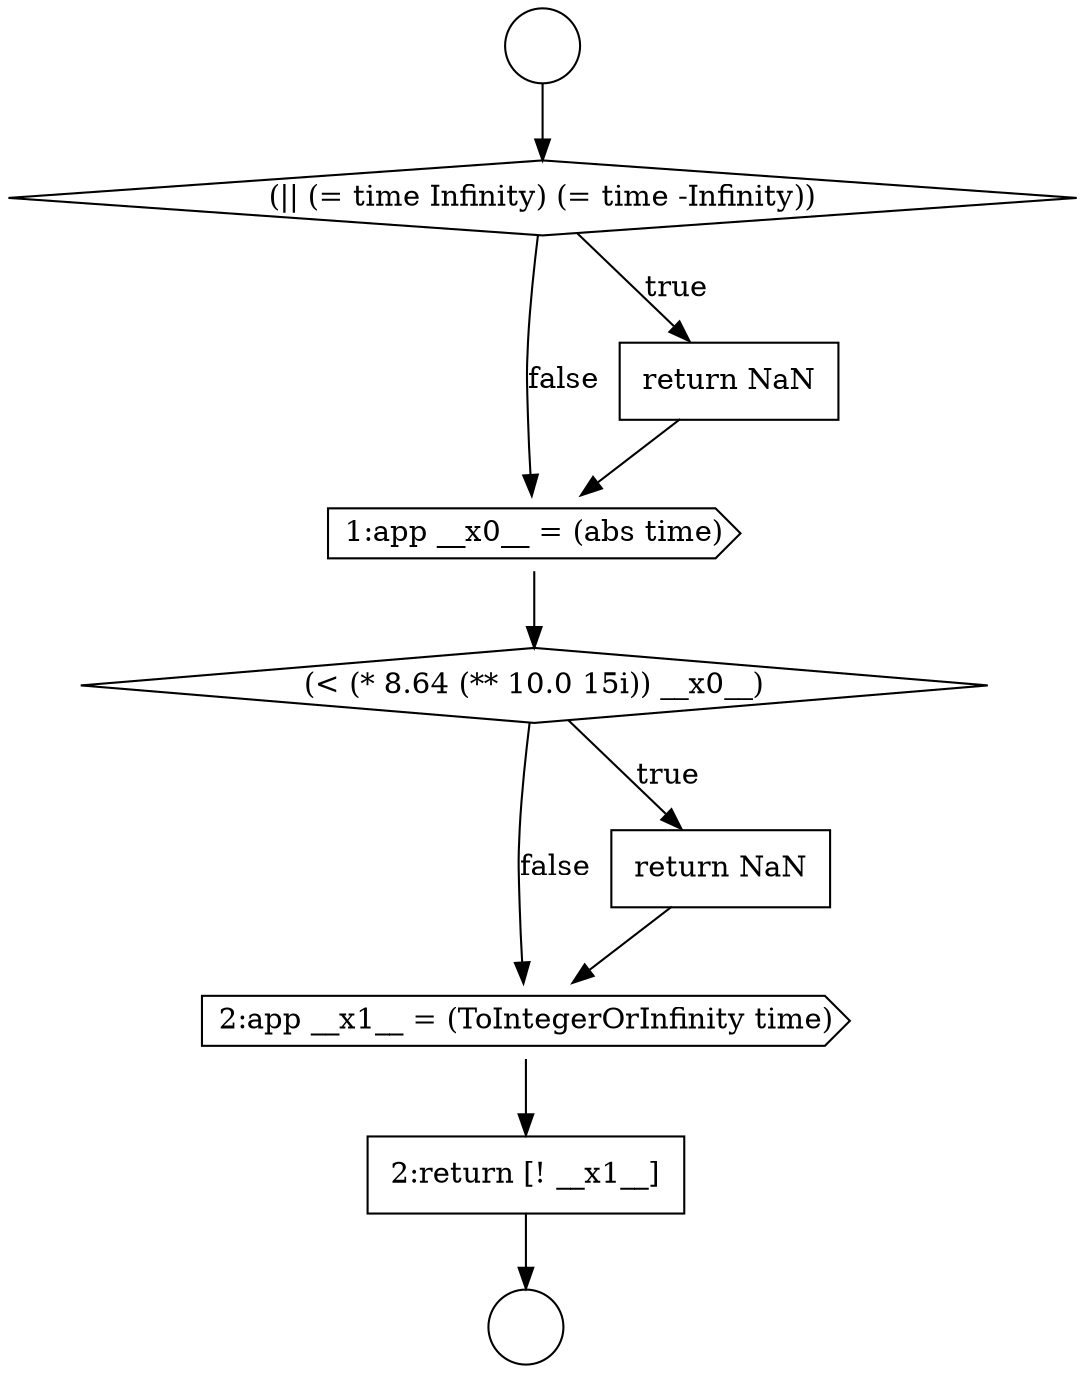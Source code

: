digraph {
  node13152 [shape=cds, label=<<font color="black">1:app __x0__ = (abs time)</font>> color="black" fillcolor="white" style=filled]
  node13151 [shape=none, margin=0, label=<<font color="black">
    <table border="0" cellborder="1" cellspacing="0" cellpadding="10">
      <tr><td align="left">return NaN</td></tr>
    </table>
  </font>> color="black" fillcolor="white" style=filled]
  node13155 [shape=cds, label=<<font color="black">2:app __x1__ = (ToIntegerOrInfinity time)</font>> color="black" fillcolor="white" style=filled]
  node13148 [shape=circle label=" " color="black" fillcolor="white" style=filled]
  node13153 [shape=diamond, label=<<font color="black">(&lt; (* 8.64 (** 10.0 15i)) __x0__)</font>> color="black" fillcolor="white" style=filled]
  node13154 [shape=none, margin=0, label=<<font color="black">
    <table border="0" cellborder="1" cellspacing="0" cellpadding="10">
      <tr><td align="left">return NaN</td></tr>
    </table>
  </font>> color="black" fillcolor="white" style=filled]
  node13149 [shape=circle label=" " color="black" fillcolor="white" style=filled]
  node13150 [shape=diamond, label=<<font color="black">(|| (= time Infinity) (= time -Infinity))</font>> color="black" fillcolor="white" style=filled]
  node13156 [shape=none, margin=0, label=<<font color="black">
    <table border="0" cellborder="1" cellspacing="0" cellpadding="10">
      <tr><td align="left">2:return [! __x1__]</td></tr>
    </table>
  </font>> color="black" fillcolor="white" style=filled]
  node13148 -> node13150 [ color="black"]
  node13150 -> node13151 [label=<<font color="black">true</font>> color="black"]
  node13150 -> node13152 [label=<<font color="black">false</font>> color="black"]
  node13152 -> node13153 [ color="black"]
  node13154 -> node13155 [ color="black"]
  node13156 -> node13149 [ color="black"]
  node13155 -> node13156 [ color="black"]
  node13153 -> node13154 [label=<<font color="black">true</font>> color="black"]
  node13153 -> node13155 [label=<<font color="black">false</font>> color="black"]
  node13151 -> node13152 [ color="black"]
}
